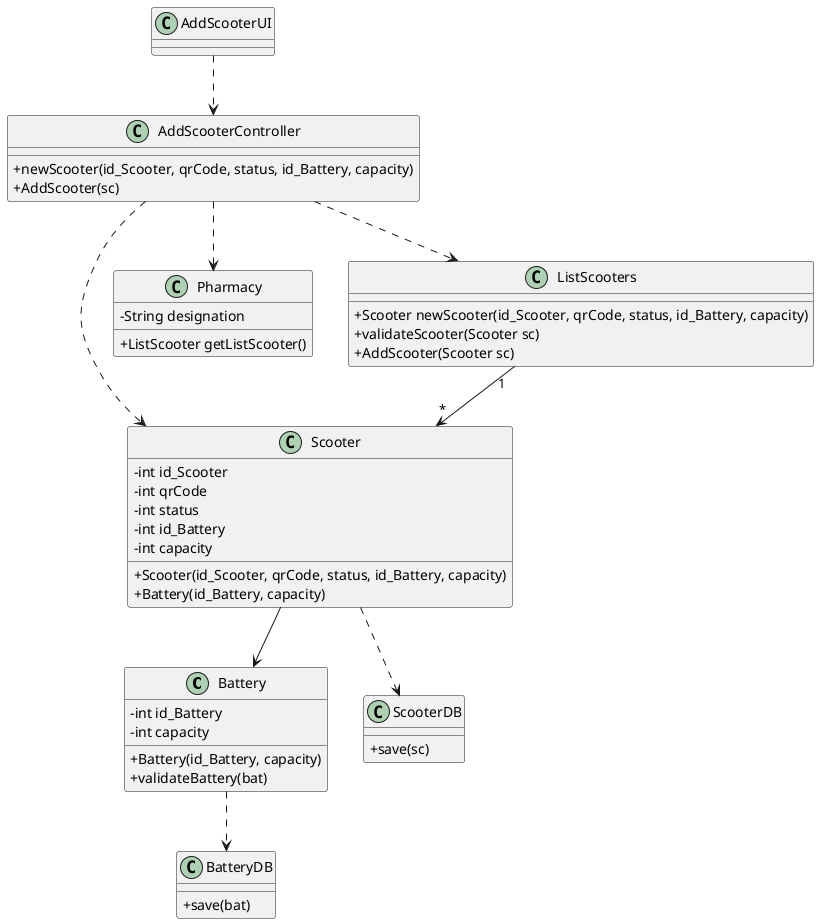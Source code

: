 @startuml

skinparam classAttributeIconSize 0

class Battery {
    -int id_Battery
    -int capacity
    +Battery(id_Battery, capacity)
    +validateBattery(bat)
}

class BatteryDB {
    +save(bat)
}

class ScooterDB {
    +save(sc)
}

class Scooter {
  -int id_Scooter
  -int qrCode
  -int status
  -int id_Battery
  -int capacity
  +Scooter(id_Scooter, qrCode, status, id_Battery, capacity)
  +Battery(id_Battery, capacity)
}

class Pharmacy {
  -String designation
  +ListScooter getListScooter()
}

class ListScooters {
  +Scooter newScooter(id_Scooter, qrCode, status, id_Battery, capacity)
  +validateScooter(Scooter sc)
  +AddScooter(Scooter sc)
}

class AddScooterController {
    +newScooter(id_Scooter, qrCode, status, id_Battery, capacity)
    +AddScooter(sc)
}

class AddScooterUI {
}

AddScooterUI ..> AddScooterController
AddScooterController ..> Pharmacy
AddScooterController ..> ListScooters
AddScooterController ..> Scooter

ListScooters "1" --> "*" Scooter 
Scooter --> Battery
Scooter ..> ScooterDB
Battery ..> BatteryDB

@enduml